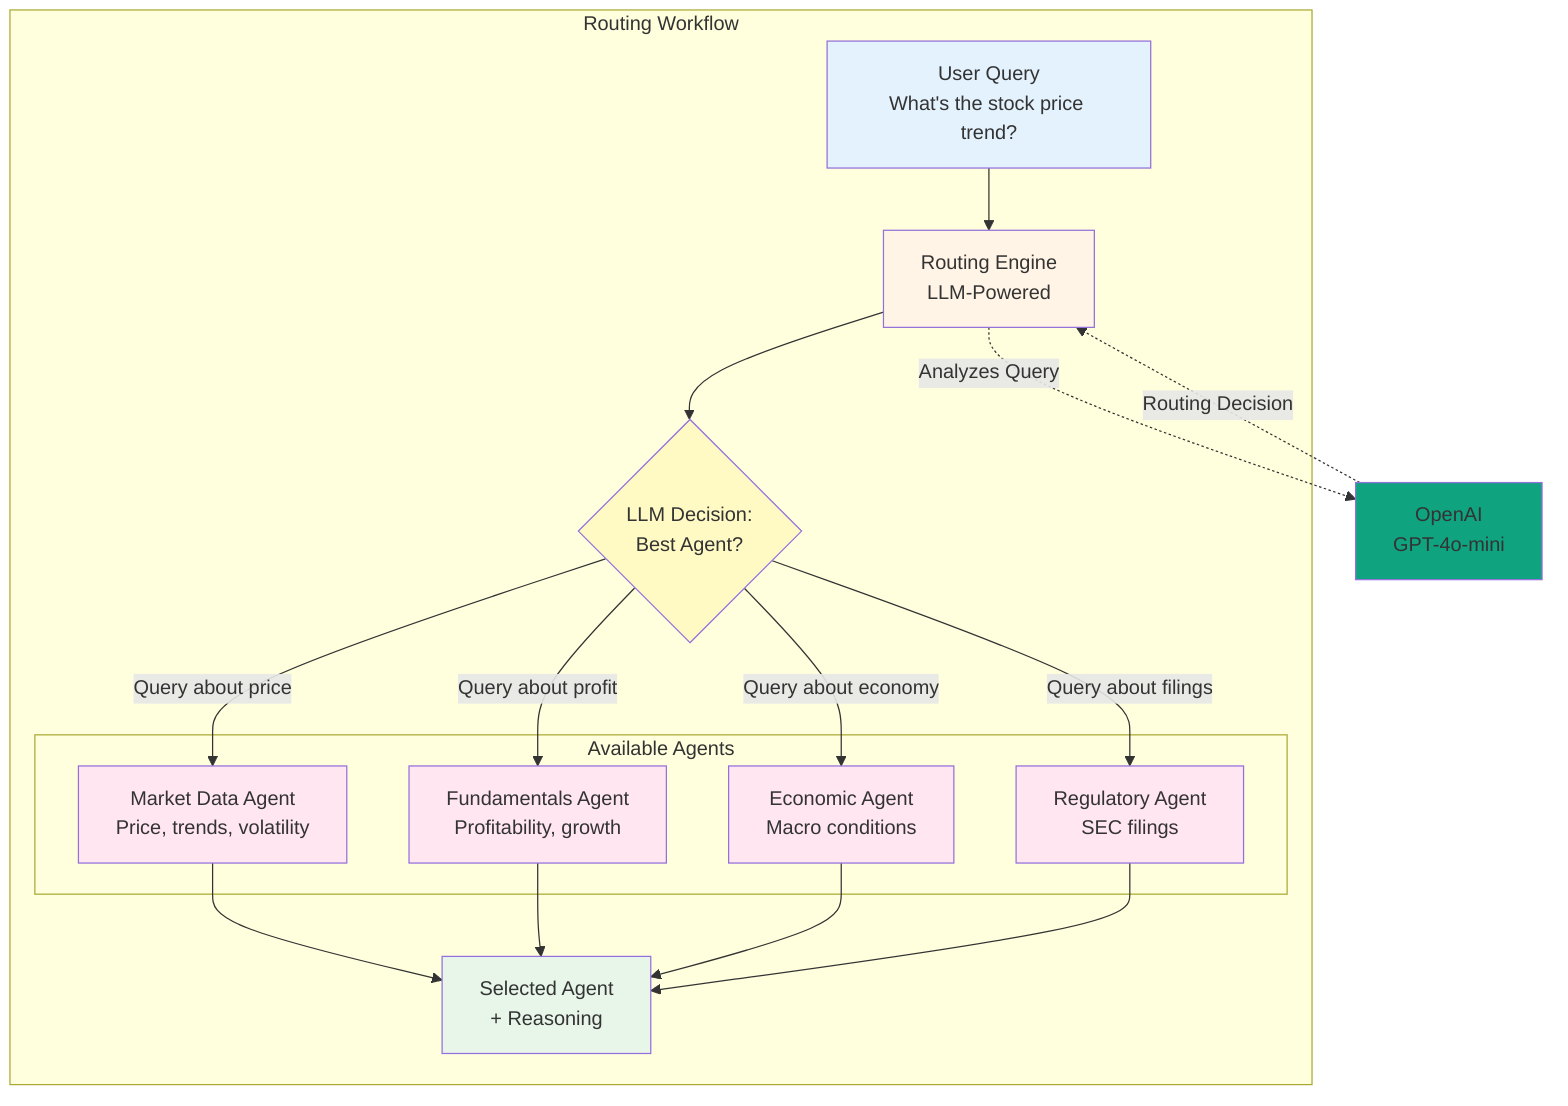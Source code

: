 graph TB
    subgraph "Routing Workflow"
        QUERY[User Query\nWhat's the stock price trend?]
        
        ROUTER[Routing Engine<br/>LLM-Powered]
        
        subgraph "Available Agents"
            MA[Market Data Agent<br/>Price, trends, volatility]
            FA[Fundamentals Agent<br/>Profitability, growth]
            EA[Economic Agent<br/>Macro conditions]
            RA[Regulatory Agent<br/>SEC filings]
        end
        
        DECISION{LLM Decision:<br/>Best Agent?}
        
        RESULT[Selected Agent<br/>+ Reasoning]
    end
    
    LLM[OpenAI<br/>GPT-4o-mini]
    
    QUERY --> ROUTER
    ROUTER -.Analyzes Query.-> LLM
    LLM -.Routing Decision.-> ROUTER
    ROUTER --> DECISION
    DECISION -->|"Query about price"| MA
    DECISION -->|"Query about profit"| FA
    DECISION -->|"Query about economy"| EA
    DECISION -->|"Query about filings"| RA
    MA --> RESULT
    FA --> RESULT
    EA --> RESULT
    RA --> RESULT
    
    style QUERY fill:#e3f2fd
    style ROUTER fill:#fff4e6
    style LLM fill:#10a37f
    style DECISION fill:#fff9c4
    style MA fill:#ffe6f0
    style FA fill:#ffe6f0
    style EA fill:#ffe6f0
    style RA fill:#ffe6f0
    style RESULT fill:#e8f5e9